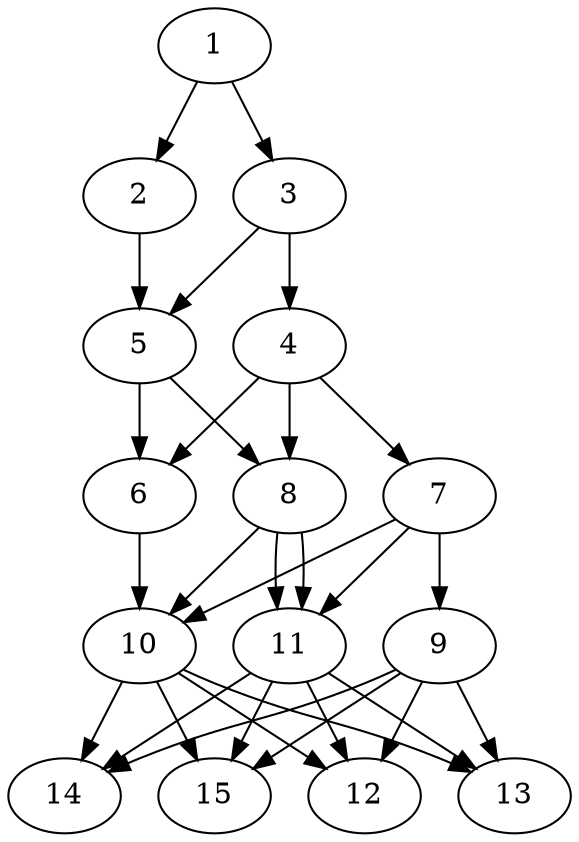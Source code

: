 // DAG automatically generated by daggen at Thu Oct  3 13:59:26 2019
// ./daggen --dot -n 15 --ccr 0.5 --fat 0.5 --regular 0.5 --density 0.9 --mindata 5242880 --maxdata 52428800 
digraph G {
  1 [size="93470720", alpha="0.11", expect_size="46735360"] 
  1 -> 2 [size ="46735360"]
  1 -> 3 [size ="46735360"]
  2 [size="25413632", alpha="0.06", expect_size="12706816"] 
  2 -> 5 [size ="12706816"]
  3 [size="36638720", alpha="0.04", expect_size="18319360"] 
  3 -> 4 [size ="18319360"]
  3 -> 5 [size ="18319360"]
  4 [size="12959744", alpha="0.14", expect_size="6479872"] 
  4 -> 6 [size ="6479872"]
  4 -> 7 [size ="6479872"]
  4 -> 8 [size ="6479872"]
  5 [size="88846336", alpha="0.08", expect_size="44423168"] 
  5 -> 6 [size ="44423168"]
  5 -> 8 [size ="44423168"]
  6 [size="90361856", alpha="0.12", expect_size="45180928"] 
  6 -> 10 [size ="45180928"]
  7 [size="49938432", alpha="0.12", expect_size="24969216"] 
  7 -> 9 [size ="24969216"]
  7 -> 10 [size ="24969216"]
  7 -> 11 [size ="24969216"]
  8 [size="59463680", alpha="0.04", expect_size="29731840"] 
  8 -> 10 [size ="29731840"]
  8 -> 11 [size ="29731840"]
  8 -> 11 [size ="29731840"]
  9 [size="93265920", alpha="0.12", expect_size="46632960"] 
  9 -> 12 [size ="46632960"]
  9 -> 13 [size ="46632960"]
  9 -> 14 [size ="46632960"]
  9 -> 15 [size ="46632960"]
  10 [size="26284032", alpha="0.05", expect_size="13142016"] 
  10 -> 12 [size ="13142016"]
  10 -> 13 [size ="13142016"]
  10 -> 14 [size ="13142016"]
  10 -> 15 [size ="13142016"]
  11 [size="19632128", alpha="0.00", expect_size="9816064"] 
  11 -> 12 [size ="9816064"]
  11 -> 13 [size ="9816064"]
  11 -> 14 [size ="9816064"]
  11 -> 15 [size ="9816064"]
  12 [size="73766912", alpha="0.16", expect_size="36883456"] 
  13 [size="101226496", alpha="0.19", expect_size="50613248"] 
  14 [size="27486208", alpha="0.10", expect_size="13743104"] 
  15 [size="93890560", alpha="0.02", expect_size="46945280"] 
}
